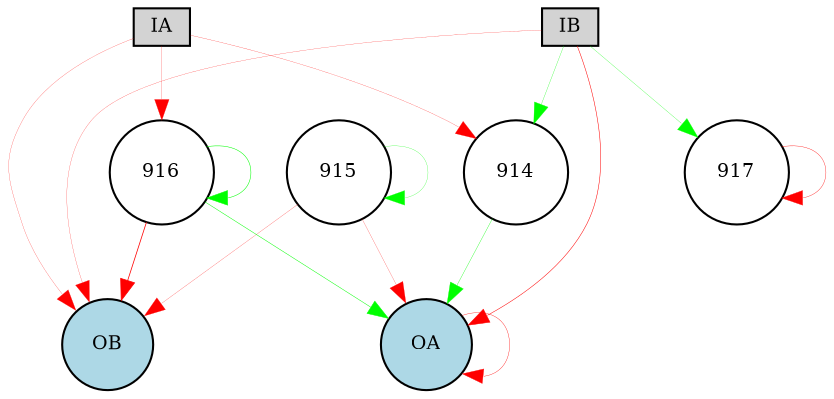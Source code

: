digraph {
	node [fontsize=9 height=0.2 shape=circle width=0.2]
	IA [fillcolor=lightgray shape=box style=filled]
	IB [fillcolor=lightgray shape=box style=filled]
	OA [fillcolor=lightblue style=filled]
	OB [fillcolor=lightblue style=filled]
	914 [fillcolor=white style=filled]
	915 [fillcolor=white style=filled]
	916 [fillcolor=white style=filled]
	IA -> 914 [color=red penwidth=0.10328797612236984 style=solid]
	IA -> 916 [color=red penwidth=0.1 style=solid]
	IB -> 914 [color=green penwidth=0.13100863799137158 style=solid]
	IB -> 917 [color=green penwidth=0.12496948046166124 style=solid]
	914 -> OA [color=green penwidth=0.16252934188921436 style=solid]
	915 -> OA [color=red penwidth=0.1 style=solid]
	915 -> OB [color=red penwidth=0.1 style=solid]
	916 -> OA [color=green penwidth=0.22827963836983753 style=solid]
	916 -> OB [color=red penwidth=0.36587908402975544 style=solid]
	IA -> OB [color=red penwidth=0.1 style=solid]
	IB -> OA [color=red penwidth=0.2438633769574993 style=solid]
	IB -> OB [color=red penwidth=0.1 style=solid]
	OA -> OA [color=red penwidth=0.1691560348914864 style=solid]
	915 -> 915 [color=green penwidth=0.11805430601385344 style=solid]
	916 -> 916 [color=green penwidth=0.2474717357875259 style=solid]
	917 -> 917 [color=red penwidth=0.169880618986825 style=solid]
}
